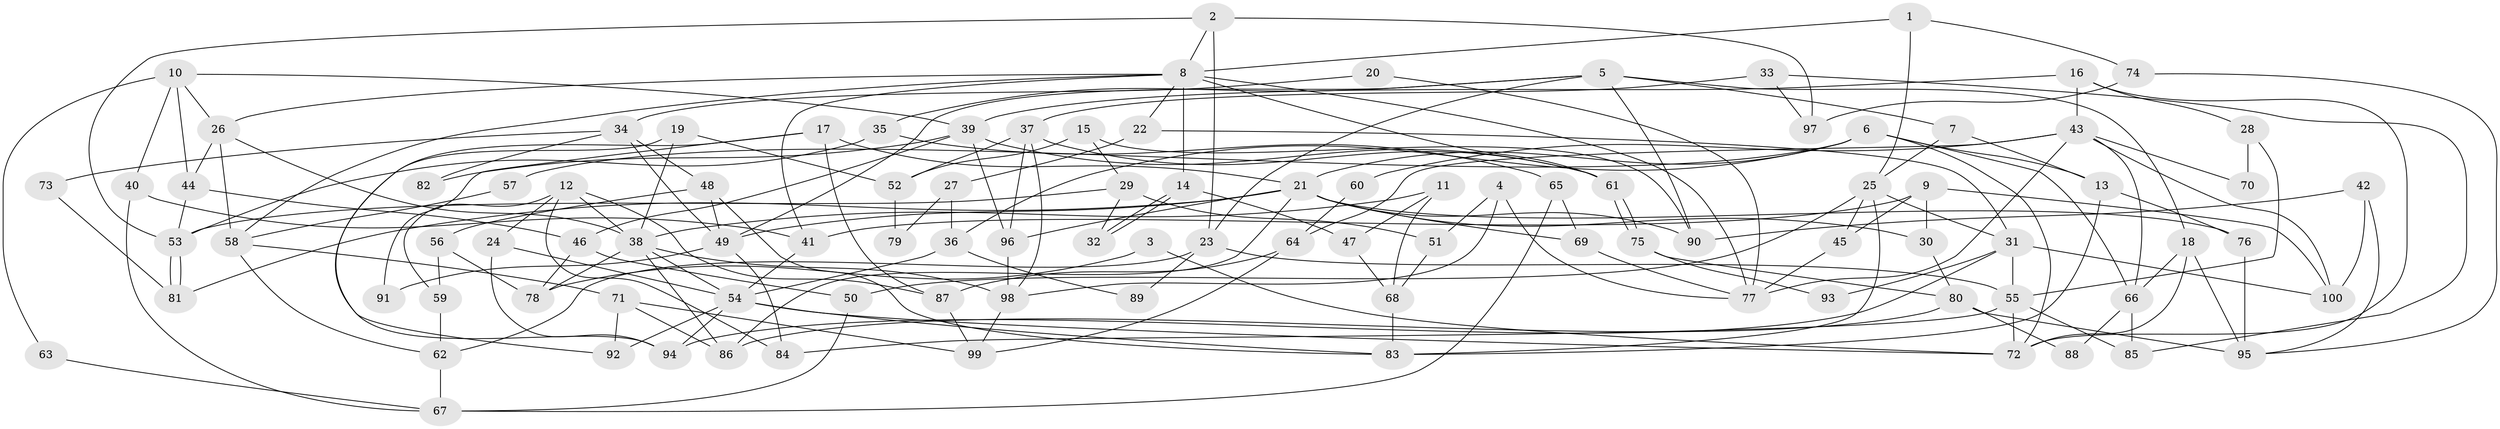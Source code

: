 // coarse degree distribution, {4: 0.2, 5: 0.2, 6: 0.06, 13: 0.04, 16: 0.02, 9: 0.04, 11: 0.02, 7: 0.08, 18: 0.02, 8: 0.02, 3: 0.16, 2: 0.1, 10: 0.02, 1: 0.02}
// Generated by graph-tools (version 1.1) at 2025/18/03/04/25 18:18:51]
// undirected, 100 vertices, 200 edges
graph export_dot {
graph [start="1"]
  node [color=gray90,style=filled];
  1;
  2;
  3;
  4;
  5;
  6;
  7;
  8;
  9;
  10;
  11;
  12;
  13;
  14;
  15;
  16;
  17;
  18;
  19;
  20;
  21;
  22;
  23;
  24;
  25;
  26;
  27;
  28;
  29;
  30;
  31;
  32;
  33;
  34;
  35;
  36;
  37;
  38;
  39;
  40;
  41;
  42;
  43;
  44;
  45;
  46;
  47;
  48;
  49;
  50;
  51;
  52;
  53;
  54;
  55;
  56;
  57;
  58;
  59;
  60;
  61;
  62;
  63;
  64;
  65;
  66;
  67;
  68;
  69;
  70;
  71;
  72;
  73;
  74;
  75;
  76;
  77;
  78;
  79;
  80;
  81;
  82;
  83;
  84;
  85;
  86;
  87;
  88;
  89;
  90;
  91;
  92;
  93;
  94;
  95;
  96;
  97;
  98;
  99;
  100;
  1 -- 8;
  1 -- 74;
  1 -- 25;
  2 -- 53;
  2 -- 8;
  2 -- 23;
  2 -- 97;
  3 -- 72;
  3 -- 78;
  4 -- 98;
  4 -- 77;
  4 -- 51;
  5 -- 23;
  5 -- 18;
  5 -- 7;
  5 -- 35;
  5 -- 49;
  5 -- 90;
  6 -- 21;
  6 -- 72;
  6 -- 13;
  6 -- 36;
  6 -- 57;
  6 -- 66;
  7 -- 13;
  7 -- 25;
  8 -- 61;
  8 -- 41;
  8 -- 14;
  8 -- 22;
  8 -- 26;
  8 -- 58;
  8 -- 77;
  9 -- 100;
  9 -- 45;
  9 -- 30;
  9 -- 41;
  10 -- 44;
  10 -- 26;
  10 -- 39;
  10 -- 40;
  10 -- 63;
  11 -- 38;
  11 -- 47;
  11 -- 68;
  12 -- 84;
  12 -- 59;
  12 -- 24;
  12 -- 38;
  12 -- 87;
  13 -- 83;
  13 -- 76;
  14 -- 32;
  14 -- 32;
  14 -- 47;
  15 -- 52;
  15 -- 90;
  15 -- 29;
  16 -- 43;
  16 -- 39;
  16 -- 28;
  16 -- 72;
  17 -- 21;
  17 -- 87;
  17 -- 91;
  17 -- 92;
  18 -- 95;
  18 -- 72;
  18 -- 66;
  19 -- 94;
  19 -- 38;
  19 -- 52;
  20 -- 77;
  20 -- 34;
  21 -- 30;
  21 -- 86;
  21 -- 49;
  21 -- 69;
  21 -- 76;
  21 -- 81;
  21 -- 90;
  21 -- 96;
  22 -- 31;
  22 -- 27;
  23 -- 62;
  23 -- 55;
  23 -- 89;
  24 -- 54;
  24 -- 94;
  25 -- 31;
  25 -- 45;
  25 -- 50;
  25 -- 83;
  26 -- 58;
  26 -- 38;
  26 -- 44;
  27 -- 36;
  27 -- 79;
  28 -- 55;
  28 -- 70;
  29 -- 51;
  29 -- 32;
  29 -- 53;
  30 -- 80;
  31 -- 94;
  31 -- 55;
  31 -- 93;
  31 -- 100;
  33 -- 37;
  33 -- 85;
  33 -- 97;
  34 -- 48;
  34 -- 49;
  34 -- 73;
  34 -- 82;
  35 -- 53;
  35 -- 65;
  36 -- 54;
  36 -- 89;
  37 -- 96;
  37 -- 98;
  37 -- 52;
  37 -- 61;
  38 -- 54;
  38 -- 78;
  38 -- 86;
  38 -- 98;
  39 -- 61;
  39 -- 46;
  39 -- 82;
  39 -- 96;
  40 -- 41;
  40 -- 67;
  41 -- 54;
  42 -- 100;
  42 -- 90;
  42 -- 95;
  43 -- 66;
  43 -- 77;
  43 -- 60;
  43 -- 64;
  43 -- 70;
  43 -- 100;
  44 -- 53;
  44 -- 46;
  45 -- 77;
  46 -- 50;
  46 -- 78;
  47 -- 68;
  48 -- 49;
  48 -- 83;
  48 -- 56;
  49 -- 84;
  49 -- 91;
  50 -- 67;
  51 -- 68;
  52 -- 79;
  53 -- 81;
  53 -- 81;
  54 -- 72;
  54 -- 83;
  54 -- 92;
  54 -- 94;
  55 -- 72;
  55 -- 84;
  55 -- 85;
  56 -- 78;
  56 -- 59;
  57 -- 58;
  58 -- 71;
  58 -- 62;
  59 -- 62;
  60 -- 64;
  61 -- 75;
  61 -- 75;
  62 -- 67;
  63 -- 67;
  64 -- 87;
  64 -- 99;
  65 -- 67;
  65 -- 69;
  66 -- 85;
  66 -- 88;
  68 -- 83;
  69 -- 77;
  71 -- 99;
  71 -- 92;
  71 -- 86;
  73 -- 81;
  74 -- 97;
  74 -- 95;
  75 -- 80;
  75 -- 93;
  76 -- 95;
  80 -- 86;
  80 -- 95;
  80 -- 88;
  87 -- 99;
  96 -- 98;
  98 -- 99;
}
